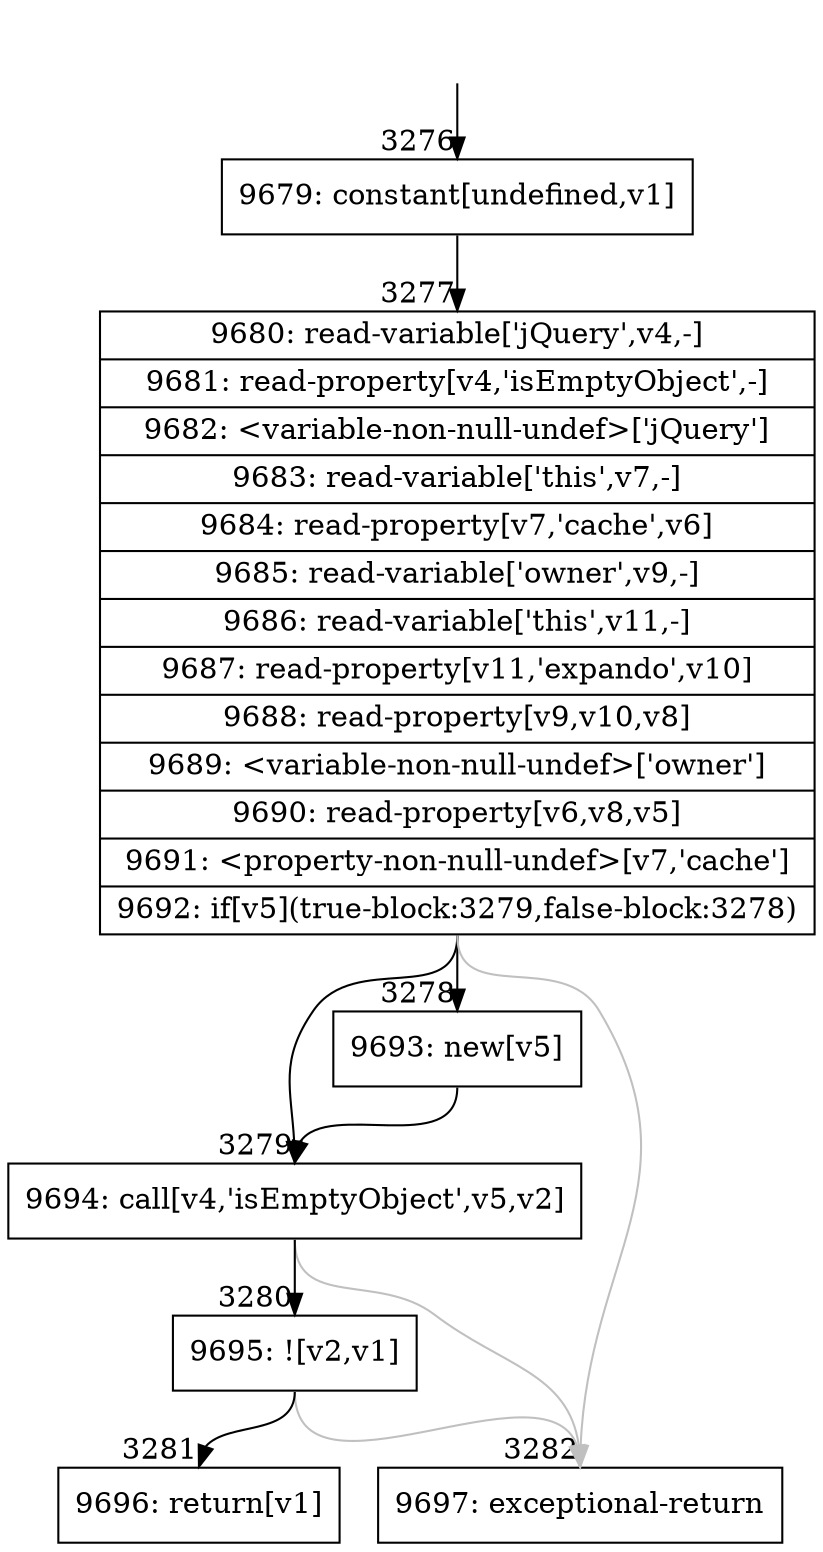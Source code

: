 digraph {
rankdir="TD"
BB_entry213[shape=none,label=""];
BB_entry213 -> BB3276 [tailport=s, headport=n, headlabel="    3276"]
BB3276 [shape=record label="{9679: constant[undefined,v1]}" ] 
BB3276 -> BB3277 [tailport=s, headport=n, headlabel="      3277"]
BB3277 [shape=record label="{9680: read-variable['jQuery',v4,-]|9681: read-property[v4,'isEmptyObject',-]|9682: \<variable-non-null-undef\>['jQuery']|9683: read-variable['this',v7,-]|9684: read-property[v7,'cache',v6]|9685: read-variable['owner',v9,-]|9686: read-variable['this',v11,-]|9687: read-property[v11,'expando',v10]|9688: read-property[v9,v10,v8]|9689: \<variable-non-null-undef\>['owner']|9690: read-property[v6,v8,v5]|9691: \<property-non-null-undef\>[v7,'cache']|9692: if[v5](true-block:3279,false-block:3278)}" ] 
BB3277 -> BB3279 [tailport=s, headport=n, headlabel="      3279"]
BB3277 -> BB3278 [tailport=s, headport=n, headlabel="      3278"]
BB3277 -> BB3282 [tailport=s, headport=n, color=gray, headlabel="      3282"]
BB3278 [shape=record label="{9693: new[v5]}" ] 
BB3278 -> BB3279 [tailport=s, headport=n]
BB3279 [shape=record label="{9694: call[v4,'isEmptyObject',v5,v2]}" ] 
BB3279 -> BB3280 [tailport=s, headport=n, headlabel="      3280"]
BB3279 -> BB3282 [tailport=s, headport=n, color=gray]
BB3280 [shape=record label="{9695: ![v2,v1]}" ] 
BB3280 -> BB3281 [tailport=s, headport=n, headlabel="      3281"]
BB3280 -> BB3282 [tailport=s, headport=n, color=gray]
BB3281 [shape=record label="{9696: return[v1]}" ] 
BB3282 [shape=record label="{9697: exceptional-return}" ] 
}
